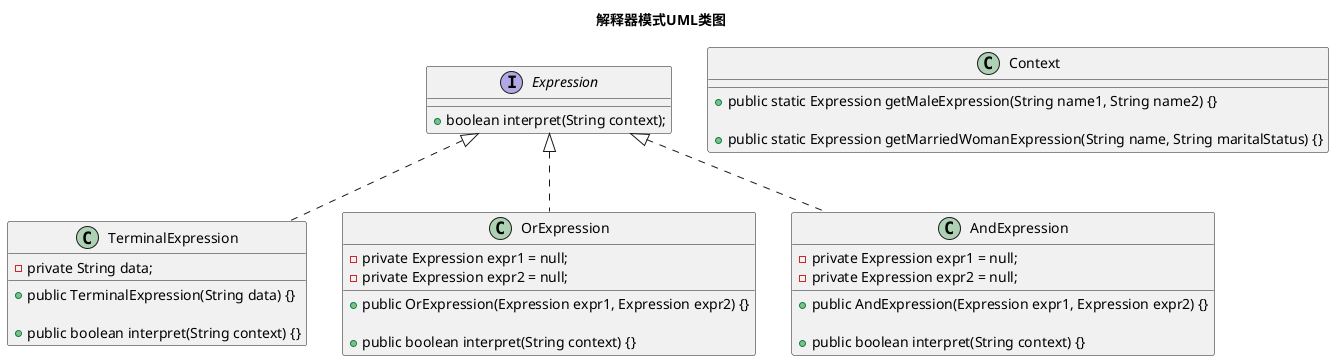 @startuml

Title "解释器模式UML类图"

interface Expression

Expression <|.. TerminalExpression
Expression <|.. OrExpression
Expression <|.. AndExpression

interface Expression {
    +boolean interpret(String context);
}

class TerminalExpression {

    -private String data;

    +public TerminalExpression(String data) {}

    +public boolean interpret(String context) {}
}


class OrExpression {

    -private Expression expr1 = null;
    -private Expression expr2 = null;

    +public OrExpression(Expression expr1, Expression expr2) {}

    +public boolean interpret(String context) {}
}

class AndExpression {

    -private Expression expr1 = null;
    -private Expression expr2 = null;

    +public AndExpression(Expression expr1, Expression expr2) {}

    +public boolean interpret(String context) {}
}

class Context {

    +public static Expression getMaleExpression(String name1, String name2) {}

    +public static Expression getMarriedWomanExpression(String name, String maritalStatus) {}
}


@enduml